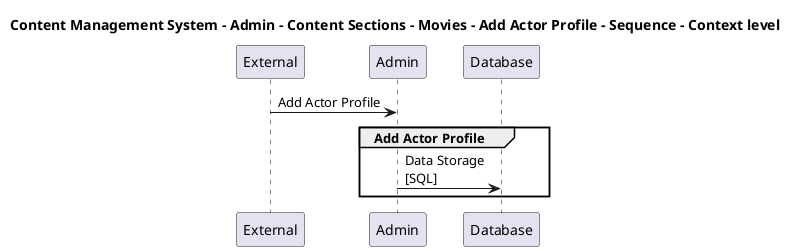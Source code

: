 @startuml

title Content Management System - Admin - Content Sections - Movies - Add Actor Profile - Sequence - Context level

participant "External" as C4InterFlow.SoftwareSystems.ExternalSystem
participant "Admin" as ContentManagementSystem.SoftwareSystems.Admin
participant "Database" as ContentManagementSystem.SoftwareSystems.Database

C4InterFlow.SoftwareSystems.ExternalSystem -> ContentManagementSystem.SoftwareSystems.Admin : Add Actor Profile
group Add Actor Profile
ContentManagementSystem.SoftwareSystems.Admin -> ContentManagementSystem.SoftwareSystems.Database : Data Storage\n[SQL]
end


@enduml
